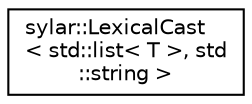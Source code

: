 digraph "类继承关系图"
{
 // LATEX_PDF_SIZE
  edge [fontname="Helvetica",fontsize="10",labelfontname="Helvetica",labelfontsize="10"];
  node [fontname="Helvetica",fontsize="10",shape=record];
  rankdir="LR";
  Node0 [label="sylar::LexicalCast\l\< std::list\< T \>, std\l::string \>",height=0.2,width=0.4,color="black", fillcolor="white", style="filled",URL="$classsylar_1_1LexicalCast_3_01std_1_1list_3_01T_01_4_00_01std_1_1string_01_4.html",tooltip="类型转换模板类片特化(std::list<T> 转换成 YAML String)"];
}

